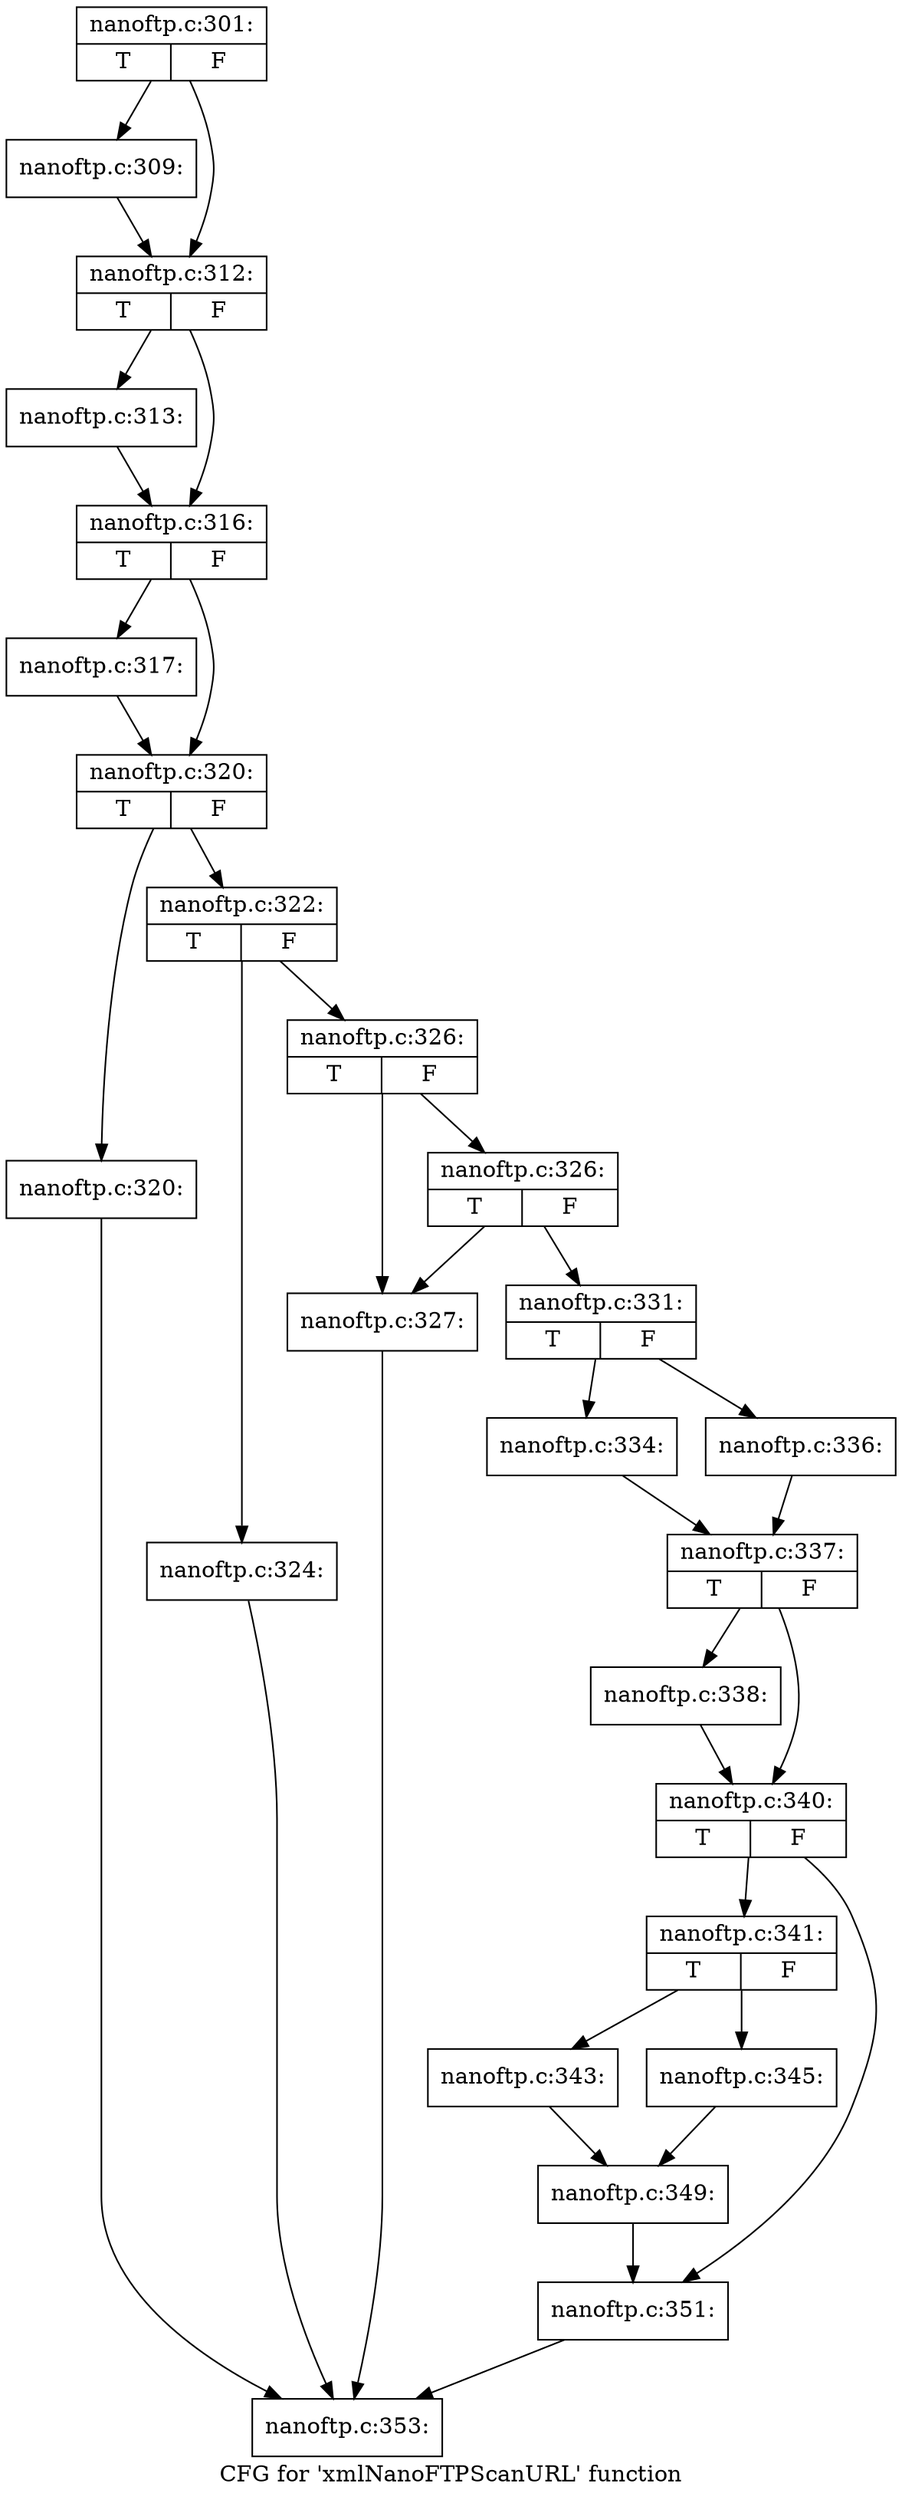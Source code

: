 digraph "CFG for 'xmlNanoFTPScanURL' function" {
	label="CFG for 'xmlNanoFTPScanURL' function";

	Node0x3f8ace0 [shape=record,label="{nanoftp.c:301:|{<s0>T|<s1>F}}"];
	Node0x3f8ace0 -> Node0x3f8cc00;
	Node0x3f8ace0 -> Node0x3f8cc50;
	Node0x3f8cc00 [shape=record,label="{nanoftp.c:309:}"];
	Node0x3f8cc00 -> Node0x3f8cc50;
	Node0x3f8cc50 [shape=record,label="{nanoftp.c:312:|{<s0>T|<s1>F}}"];
	Node0x3f8cc50 -> Node0x3f8d6f0;
	Node0x3f8cc50 -> Node0x3f8d740;
	Node0x3f8d6f0 [shape=record,label="{nanoftp.c:313:}"];
	Node0x3f8d6f0 -> Node0x3f8d740;
	Node0x3f8d740 [shape=record,label="{nanoftp.c:316:|{<s0>T|<s1>F}}"];
	Node0x3f8d740 -> Node0x3f8e1e0;
	Node0x3f8d740 -> Node0x3f8e230;
	Node0x3f8e1e0 [shape=record,label="{nanoftp.c:317:}"];
	Node0x3f8e1e0 -> Node0x3f8e230;
	Node0x3f8e230 [shape=record,label="{nanoftp.c:320:|{<s0>T|<s1>F}}"];
	Node0x3f8e230 -> Node0x3f8ecd0;
	Node0x3f8e230 -> Node0x3f8ed20;
	Node0x3f8ecd0 [shape=record,label="{nanoftp.c:320:}"];
	Node0x3f8ecd0 -> Node0x3e7f170;
	Node0x3f8ed20 [shape=record,label="{nanoftp.c:322:|{<s0>T|<s1>F}}"];
	Node0x3f8ed20 -> Node0x3f8f340;
	Node0x3f8ed20 -> Node0x3f8f390;
	Node0x3f8f340 [shape=record,label="{nanoftp.c:324:}"];
	Node0x3f8f340 -> Node0x3e7f170;
	Node0x3f8f390 [shape=record,label="{nanoftp.c:326:|{<s0>T|<s1>F}}"];
	Node0x3f8f390 -> Node0x3f8f740;
	Node0x3f8f390 -> Node0x3f8f7e0;
	Node0x3f8f7e0 [shape=record,label="{nanoftp.c:326:|{<s0>T|<s1>F}}"];
	Node0x3f8f7e0 -> Node0x3f8f740;
	Node0x3f8f7e0 -> Node0x3f8f790;
	Node0x3f8f740 [shape=record,label="{nanoftp.c:327:}"];
	Node0x3f8f740 -> Node0x3e7f170;
	Node0x3f8f790 [shape=record,label="{nanoftp.c:331:|{<s0>T|<s1>F}}"];
	Node0x3f8f790 -> Node0x3f90c50;
	Node0x3f8f790 -> Node0x3f90cf0;
	Node0x3f90c50 [shape=record,label="{nanoftp.c:334:}"];
	Node0x3f90c50 -> Node0x3f90ca0;
	Node0x3f90cf0 [shape=record,label="{nanoftp.c:336:}"];
	Node0x3f90cf0 -> Node0x3f90ca0;
	Node0x3f90ca0 [shape=record,label="{nanoftp.c:337:|{<s0>T|<s1>F}}"];
	Node0x3f90ca0 -> Node0x3f91a50;
	Node0x3f90ca0 -> Node0x3f91aa0;
	Node0x3f91a50 [shape=record,label="{nanoftp.c:338:}"];
	Node0x3f91a50 -> Node0x3f91aa0;
	Node0x3f91aa0 [shape=record,label="{nanoftp.c:340:|{<s0>T|<s1>F}}"];
	Node0x3f91aa0 -> Node0x3f92320;
	Node0x3f91aa0 -> Node0x3f92370;
	Node0x3f92320 [shape=record,label="{nanoftp.c:341:|{<s0>T|<s1>F}}"];
	Node0x3f92320 -> Node0x3f92b30;
	Node0x3f92320 -> Node0x3f92bd0;
	Node0x3f92b30 [shape=record,label="{nanoftp.c:343:}"];
	Node0x3f92b30 -> Node0x3f92b80;
	Node0x3f92bd0 [shape=record,label="{nanoftp.c:345:}"];
	Node0x3f92bd0 -> Node0x3f92b80;
	Node0x3f92b80 [shape=record,label="{nanoftp.c:349:}"];
	Node0x3f92b80 -> Node0x3f92370;
	Node0x3f92370 [shape=record,label="{nanoftp.c:351:}"];
	Node0x3f92370 -> Node0x3e7f170;
	Node0x3e7f170 [shape=record,label="{nanoftp.c:353:}"];
}
